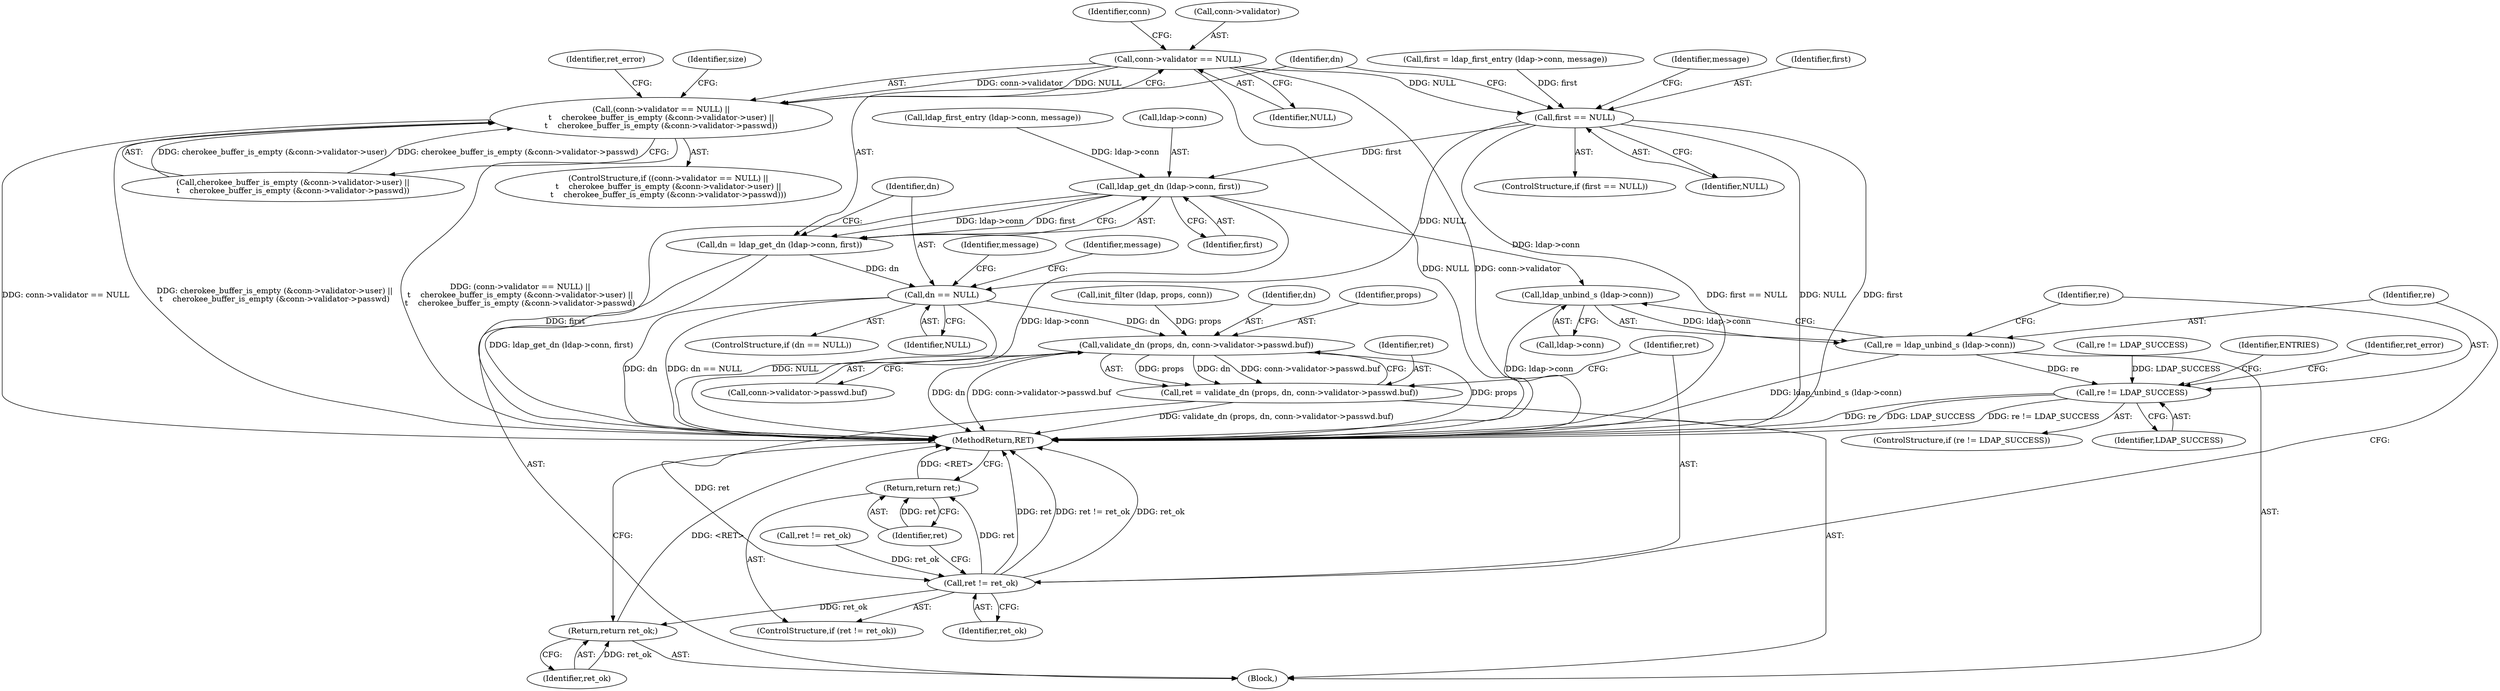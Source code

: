 digraph "0_webserver_fbda667221c51f0aa476a02366e0cf66cb012f88@pointer" {
"1000129" [label="(Call,conn->validator == NULL)"];
"1000128" [label="(Call,(conn->validator == NULL) ||\n\t    cherokee_buffer_is_empty (&conn->validator->user) ||\n\t    cherokee_buffer_is_empty (&conn->validator->passwd))"];
"1000267" [label="(Call,first == NULL)"];
"1000277" [label="(Call,ldap_get_dn (ldap->conn, first))"];
"1000275" [label="(Call,dn = ldap_get_dn (ldap->conn, first))"];
"1000283" [label="(Call,dn == NULL)"];
"1000295" [label="(Call,validate_dn (props, dn, conn->validator->passwd.buf))"];
"1000293" [label="(Call,ret = validate_dn (props, dn, conn->validator->passwd.buf))"];
"1000306" [label="(Call,ret != ret_ok)"];
"1000309" [label="(Return,return ret;)"];
"1000333" [label="(Return,return ret_ok;)"];
"1000313" [label="(Call,ldap_unbind_s (ldap->conn))"];
"1000311" [label="(Call,re = ldap_unbind_s (ldap->conn))"];
"1000318" [label="(Call,re != LDAP_SUCCESS)"];
"1000281" [label="(Identifier,first)"];
"1000334" [label="(Identifier,ret_ok)"];
"1000320" [label="(Identifier,LDAP_SUCCESS)"];
"1000259" [label="(Call,first = ldap_first_entry (ldap->conn, message))"];
"1000296" [label="(Identifier,props)"];
"1000272" [label="(Identifier,message)"];
"1000294" [label="(Identifier,ret)"];
"1000283" [label="(Call,dn == NULL)"];
"1000282" [label="(ControlStructure,if (dn == NULL))"];
"1000268" [label="(Identifier,first)"];
"1000314" [label="(Call,ldap->conn)"];
"1000261" [label="(Call,ldap_first_entry (ldap->conn, message))"];
"1000267" [label="(Call,first == NULL)"];
"1000312" [label="(Identifier,re)"];
"1000319" [label="(Identifier,re)"];
"1000129" [label="(Call,conn->validator == NULL)"];
"1000284" [label="(Identifier,dn)"];
"1000266" [label="(ControlStructure,if (first == NULL))"];
"1000176" [label="(Call,init_filter (ldap, props, conn))"];
"1000150" [label="(Identifier,ret_error)"];
"1000308" [label="(Identifier,ret_ok)"];
"1000317" [label="(ControlStructure,if (re != LDAP_SUCCESS))"];
"1000311" [label="(Call,re = ldap_unbind_s (ldap->conn))"];
"1000275" [label="(Call,dn = ldap_get_dn (ldap->conn, first))"];
"1000310" [label="(Identifier,ret)"];
"1000112" [label="(Block,)"];
"1000133" [label="(Identifier,NULL)"];
"1000297" [label="(Identifier,dn)"];
"1000134" [label="(Call,cherokee_buffer_is_empty (&conn->validator->user) ||\n\t    cherokee_buffer_is_empty (&conn->validator->passwd))"];
"1000309" [label="(Return,return ret;)"];
"1000313" [label="(Call,ldap_unbind_s (ldap->conn))"];
"1000298" [label="(Call,conn->validator->passwd.buf)"];
"1000276" [label="(Identifier,dn)"];
"1000305" [label="(ControlStructure,if (ret != ret_ok))"];
"1000128" [label="(Call,(conn->validator == NULL) ||\n\t    cherokee_buffer_is_empty (&conn->validator->user) ||\n\t    cherokee_buffer_is_empty (&conn->validator->passwd))"];
"1000152" [label="(Identifier,size)"];
"1000292" [label="(Identifier,message)"];
"1000324" [label="(Identifier,ENTRIES)"];
"1000333" [label="(Return,return ret_ok;)"];
"1000306" [label="(Call,ret != ret_ok)"];
"1000139" [label="(Identifier,conn)"];
"1000318" [label="(Call,re != LDAP_SUCCESS)"];
"1000127" [label="(ControlStructure,if ((conn->validator == NULL) ||\n\t    cherokee_buffer_is_empty (&conn->validator->user) ||\n\t    cherokee_buffer_is_empty (&conn->validator->passwd)))"];
"1000285" [label="(Identifier,NULL)"];
"1000295" [label="(Call,validate_dn (props, dn, conn->validator->passwd.buf))"];
"1000269" [label="(Identifier,NULL)"];
"1000307" [label="(Identifier,ret)"];
"1000288" [label="(Identifier,message)"];
"1000322" [label="(Identifier,ret_error)"];
"1000278" [label="(Call,ldap->conn)"];
"1000130" [label="(Call,conn->validator)"];
"1000277" [label="(Call,ldap_get_dn (ldap->conn, first))"];
"1000335" [label="(MethodReturn,RET)"];
"1000181" [label="(Call,ret != ret_ok)"];
"1000208" [label="(Call,re != LDAP_SUCCESS)"];
"1000293" [label="(Call,ret = validate_dn (props, dn, conn->validator->passwd.buf))"];
"1000129" -> "1000128"  [label="AST: "];
"1000129" -> "1000133"  [label="CFG: "];
"1000130" -> "1000129"  [label="AST: "];
"1000133" -> "1000129"  [label="AST: "];
"1000139" -> "1000129"  [label="CFG: "];
"1000128" -> "1000129"  [label="CFG: "];
"1000129" -> "1000335"  [label="DDG: NULL"];
"1000129" -> "1000335"  [label="DDG: conn->validator"];
"1000129" -> "1000128"  [label="DDG: conn->validator"];
"1000129" -> "1000128"  [label="DDG: NULL"];
"1000129" -> "1000267"  [label="DDG: NULL"];
"1000128" -> "1000127"  [label="AST: "];
"1000128" -> "1000134"  [label="CFG: "];
"1000134" -> "1000128"  [label="AST: "];
"1000150" -> "1000128"  [label="CFG: "];
"1000152" -> "1000128"  [label="CFG: "];
"1000128" -> "1000335"  [label="DDG: conn->validator == NULL"];
"1000128" -> "1000335"  [label="DDG: cherokee_buffer_is_empty (&conn->validator->user) ||\n\t    cherokee_buffer_is_empty (&conn->validator->passwd)"];
"1000128" -> "1000335"  [label="DDG: (conn->validator == NULL) ||\n\t    cherokee_buffer_is_empty (&conn->validator->user) ||\n\t    cherokee_buffer_is_empty (&conn->validator->passwd)"];
"1000134" -> "1000128"  [label="DDG: cherokee_buffer_is_empty (&conn->validator->user)"];
"1000134" -> "1000128"  [label="DDG: cherokee_buffer_is_empty (&conn->validator->passwd)"];
"1000267" -> "1000266"  [label="AST: "];
"1000267" -> "1000269"  [label="CFG: "];
"1000268" -> "1000267"  [label="AST: "];
"1000269" -> "1000267"  [label="AST: "];
"1000272" -> "1000267"  [label="CFG: "];
"1000276" -> "1000267"  [label="CFG: "];
"1000267" -> "1000335"  [label="DDG: NULL"];
"1000267" -> "1000335"  [label="DDG: first"];
"1000267" -> "1000335"  [label="DDG: first == NULL"];
"1000259" -> "1000267"  [label="DDG: first"];
"1000267" -> "1000277"  [label="DDG: first"];
"1000267" -> "1000283"  [label="DDG: NULL"];
"1000277" -> "1000275"  [label="AST: "];
"1000277" -> "1000281"  [label="CFG: "];
"1000278" -> "1000277"  [label="AST: "];
"1000281" -> "1000277"  [label="AST: "];
"1000275" -> "1000277"  [label="CFG: "];
"1000277" -> "1000335"  [label="DDG: ldap->conn"];
"1000277" -> "1000335"  [label="DDG: first"];
"1000277" -> "1000275"  [label="DDG: ldap->conn"];
"1000277" -> "1000275"  [label="DDG: first"];
"1000261" -> "1000277"  [label="DDG: ldap->conn"];
"1000277" -> "1000313"  [label="DDG: ldap->conn"];
"1000275" -> "1000112"  [label="AST: "];
"1000276" -> "1000275"  [label="AST: "];
"1000284" -> "1000275"  [label="CFG: "];
"1000275" -> "1000335"  [label="DDG: ldap_get_dn (ldap->conn, first)"];
"1000275" -> "1000283"  [label="DDG: dn"];
"1000283" -> "1000282"  [label="AST: "];
"1000283" -> "1000285"  [label="CFG: "];
"1000284" -> "1000283"  [label="AST: "];
"1000285" -> "1000283"  [label="AST: "];
"1000288" -> "1000283"  [label="CFG: "];
"1000292" -> "1000283"  [label="CFG: "];
"1000283" -> "1000335"  [label="DDG: NULL"];
"1000283" -> "1000335"  [label="DDG: dn"];
"1000283" -> "1000335"  [label="DDG: dn == NULL"];
"1000283" -> "1000295"  [label="DDG: dn"];
"1000295" -> "1000293"  [label="AST: "];
"1000295" -> "1000298"  [label="CFG: "];
"1000296" -> "1000295"  [label="AST: "];
"1000297" -> "1000295"  [label="AST: "];
"1000298" -> "1000295"  [label="AST: "];
"1000293" -> "1000295"  [label="CFG: "];
"1000295" -> "1000335"  [label="DDG: conn->validator->passwd.buf"];
"1000295" -> "1000335"  [label="DDG: props"];
"1000295" -> "1000335"  [label="DDG: dn"];
"1000295" -> "1000293"  [label="DDG: props"];
"1000295" -> "1000293"  [label="DDG: dn"];
"1000295" -> "1000293"  [label="DDG: conn->validator->passwd.buf"];
"1000176" -> "1000295"  [label="DDG: props"];
"1000293" -> "1000112"  [label="AST: "];
"1000294" -> "1000293"  [label="AST: "];
"1000307" -> "1000293"  [label="CFG: "];
"1000293" -> "1000335"  [label="DDG: validate_dn (props, dn, conn->validator->passwd.buf)"];
"1000293" -> "1000306"  [label="DDG: ret"];
"1000306" -> "1000305"  [label="AST: "];
"1000306" -> "1000308"  [label="CFG: "];
"1000307" -> "1000306"  [label="AST: "];
"1000308" -> "1000306"  [label="AST: "];
"1000310" -> "1000306"  [label="CFG: "];
"1000312" -> "1000306"  [label="CFG: "];
"1000306" -> "1000335"  [label="DDG: ret"];
"1000306" -> "1000335"  [label="DDG: ret != ret_ok"];
"1000306" -> "1000335"  [label="DDG: ret_ok"];
"1000181" -> "1000306"  [label="DDG: ret_ok"];
"1000306" -> "1000309"  [label="DDG: ret"];
"1000306" -> "1000333"  [label="DDG: ret_ok"];
"1000309" -> "1000305"  [label="AST: "];
"1000309" -> "1000310"  [label="CFG: "];
"1000310" -> "1000309"  [label="AST: "];
"1000335" -> "1000309"  [label="CFG: "];
"1000309" -> "1000335"  [label="DDG: <RET>"];
"1000310" -> "1000309"  [label="DDG: ret"];
"1000333" -> "1000112"  [label="AST: "];
"1000333" -> "1000334"  [label="CFG: "];
"1000334" -> "1000333"  [label="AST: "];
"1000335" -> "1000333"  [label="CFG: "];
"1000333" -> "1000335"  [label="DDG: <RET>"];
"1000334" -> "1000333"  [label="DDG: ret_ok"];
"1000313" -> "1000311"  [label="AST: "];
"1000313" -> "1000314"  [label="CFG: "];
"1000314" -> "1000313"  [label="AST: "];
"1000311" -> "1000313"  [label="CFG: "];
"1000313" -> "1000335"  [label="DDG: ldap->conn"];
"1000313" -> "1000311"  [label="DDG: ldap->conn"];
"1000311" -> "1000112"  [label="AST: "];
"1000312" -> "1000311"  [label="AST: "];
"1000319" -> "1000311"  [label="CFG: "];
"1000311" -> "1000335"  [label="DDG: ldap_unbind_s (ldap->conn)"];
"1000311" -> "1000318"  [label="DDG: re"];
"1000318" -> "1000317"  [label="AST: "];
"1000318" -> "1000320"  [label="CFG: "];
"1000319" -> "1000318"  [label="AST: "];
"1000320" -> "1000318"  [label="AST: "];
"1000322" -> "1000318"  [label="CFG: "];
"1000324" -> "1000318"  [label="CFG: "];
"1000318" -> "1000335"  [label="DDG: re != LDAP_SUCCESS"];
"1000318" -> "1000335"  [label="DDG: re"];
"1000318" -> "1000335"  [label="DDG: LDAP_SUCCESS"];
"1000208" -> "1000318"  [label="DDG: LDAP_SUCCESS"];
}
